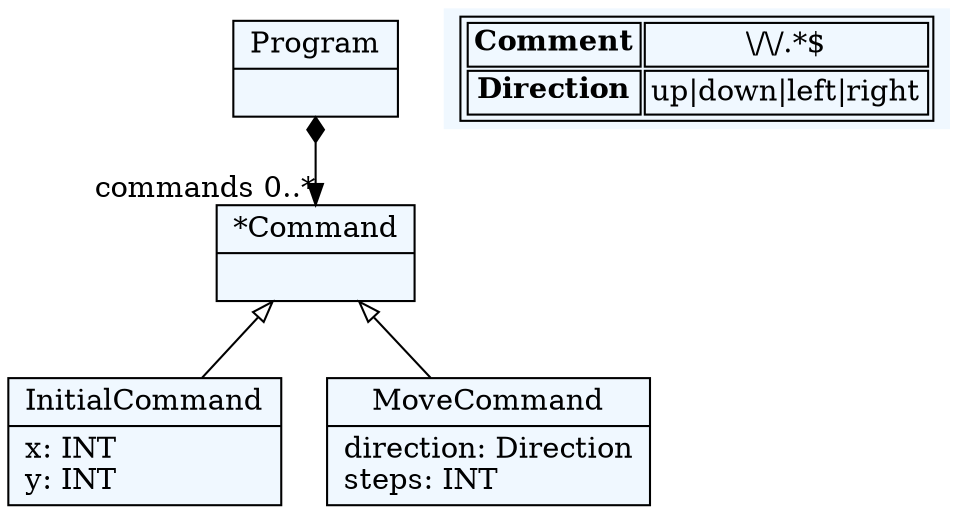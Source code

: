 
    digraph textX {
    fontname = "Bitstream Vera Sans"
    fontsize = 8
    node[
        shape=record,
        style=filled,
        fillcolor=aliceblue
    ]
    nodesep = 0.3
    edge[dir=black,arrowtail=empty]


139918079316208[ label="{Program|}"]

139918079317120[ label="{*Command|}"]

139918079324656[ label="{InitialCommand|x: INT\ly: INT\l}"]

139918079327104[ label="{MoveCommand|direction: Direction\lsteps: INT\l}"]



139918079316208 -> 139918079317120[arrowtail=diamond, dir=both, headlabel="commands 0..*"]
139918079317120 -> 139918079324656 [dir=back]
139918079317120 -> 139918079327104 [dir=back]
match_rules [ shape=plaintext, label=< <table>
	<tr>
		<td><b>Comment</b></td><td>\/\/.*$</td>
	</tr>
	<tr>
		<td><b>Direction</b></td><td>up|down|left|right</td>
	</tr>
</table> >]


}
